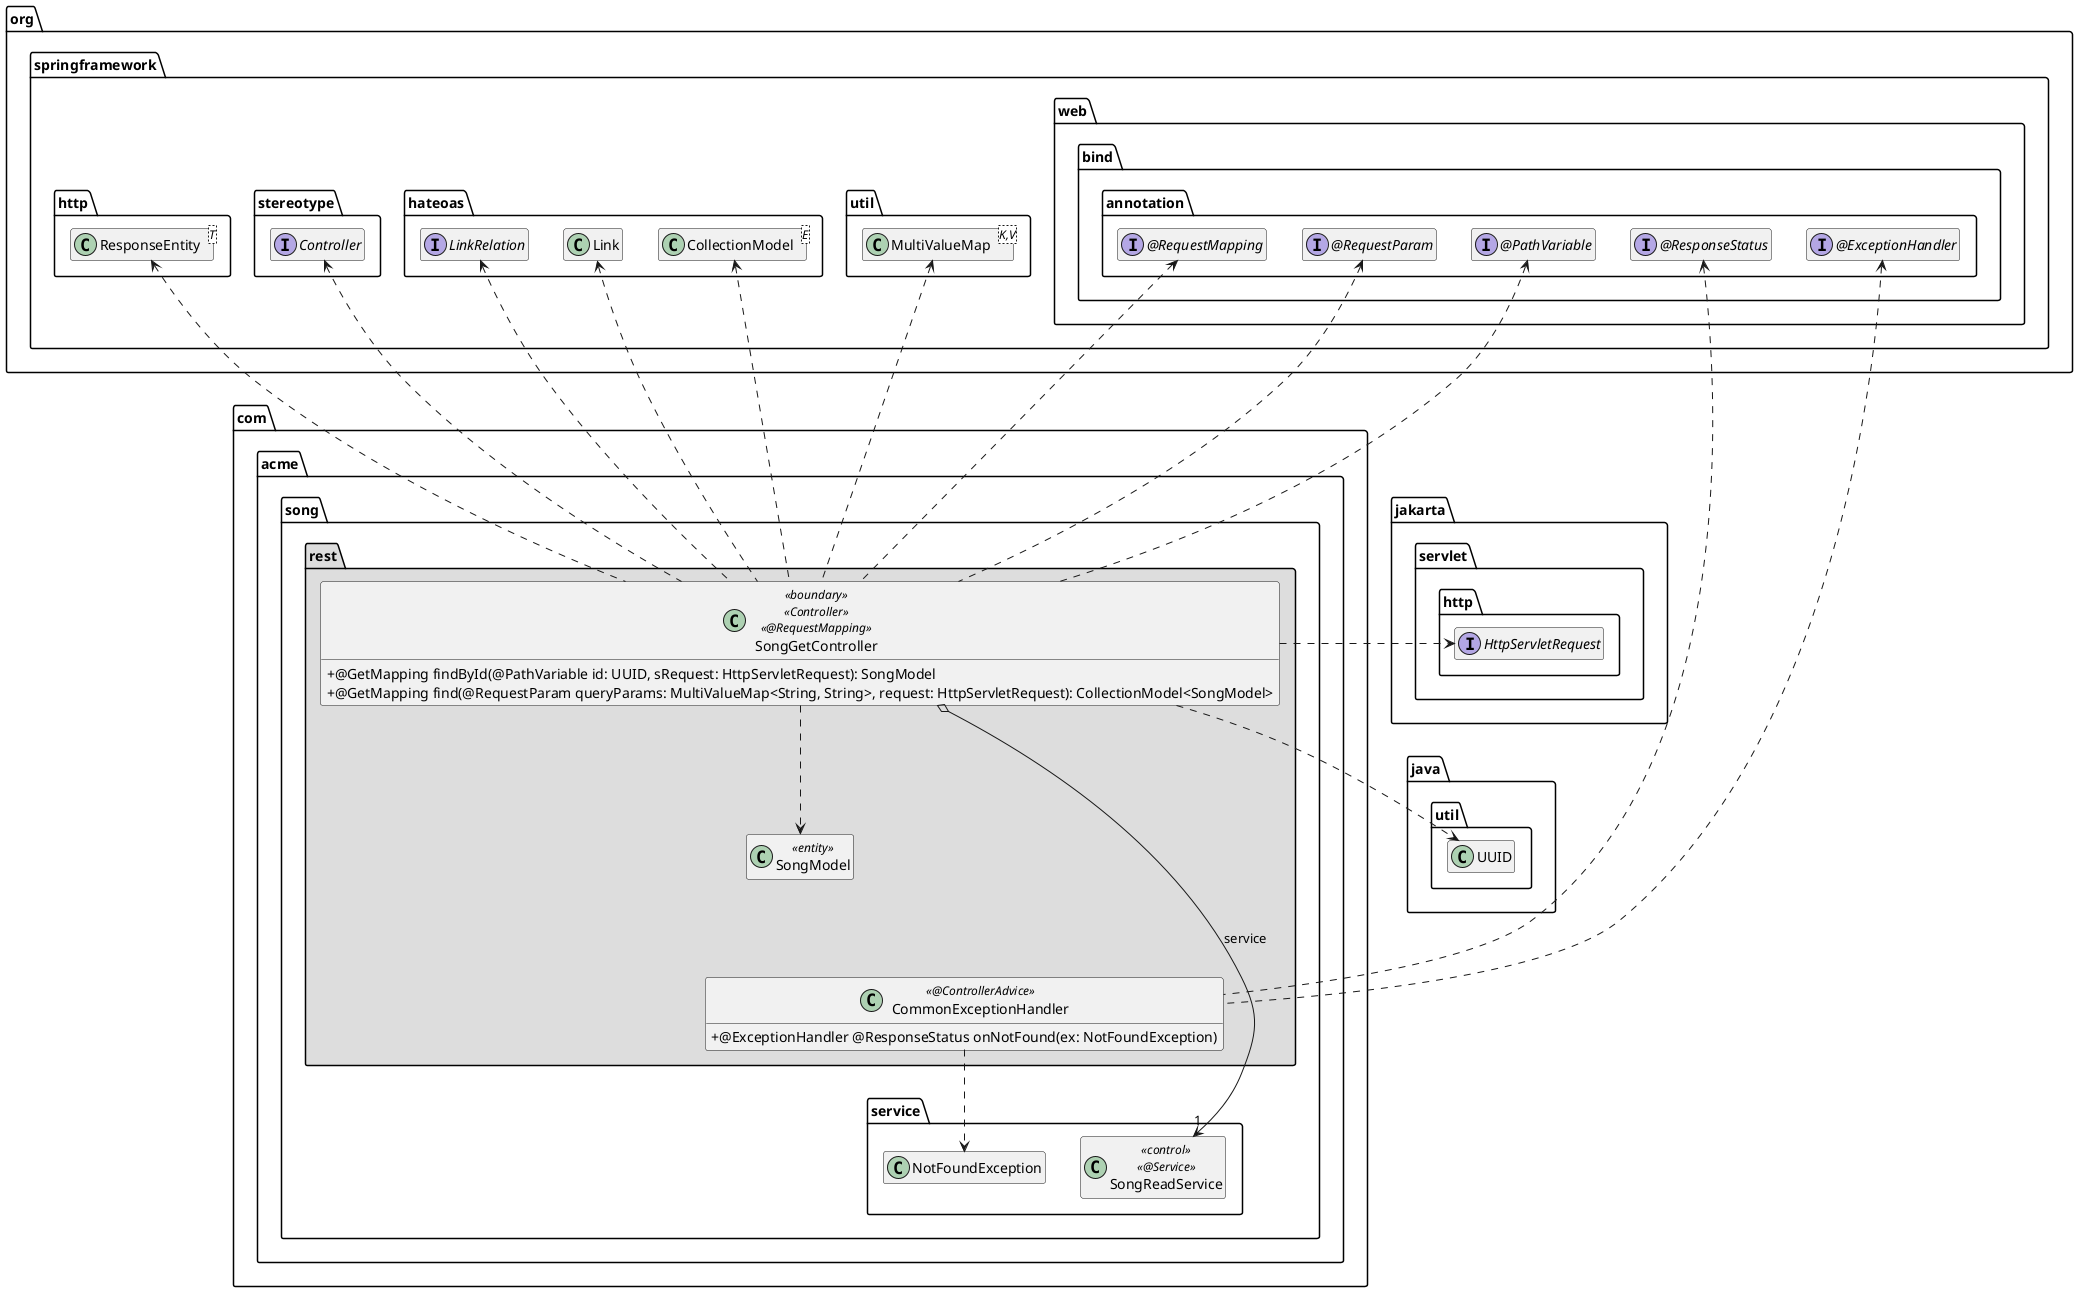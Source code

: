 @startuml SongGetController
skinparam classAttributeIconSize 0
package org.springframework {
    package web.bind.annotation {
        interface "@RequestMapping" as RequestMapping
        interface "@PathVariable" as PathVariable
        interface "@RequestParam" as RequestParam
        interface "@ExceptionHandler" as ExceptionHandler
        interface "@ResponseStatus" as ResponseStatus
    }
    package http {
        class ResponseEntity<T>
    }
    package stereotype {
    interface Controller
    }
    package hateoas {
        class CollectionModel<E>
        class Link
        interface LinkRelation
    }
    package util {
        class MultiValueMap<K,V>
    }
}

package jakarta.servlet.http {
    interface HttpServletRequest
}

package java.util {
    class UUID

    UUID .up[hidden].> HttpServletRequest
}

package com.acme.song {
    package service {
        class SongReadService << control >> << @Service >>
        class NotFoundException
    }
    package rest #DDDDDD {
        class SongModel <<entity>>
        class SongGetController << boundary >> << Controller >> << @RequestMapping >> {
            + @GetMapping findById(@PathVariable id: UUID, sRequest: HttpServletRequest): SongModel
            + @GetMapping find(@RequestParam queryParams: MultiValueMap<String, String>, request: HttpServletRequest): CollectionModel<SongModel>
        }
        class CommonExceptionHandler << @ControllerAdvice >> {
            + @ExceptionHandler @ResponseStatus onNotFound(ex: NotFoundException)
        }
        SongGetController o--> "1" SongReadService : service
        SongGetController ..> SongModel
        SongGetController .up.> Controller
        SongGetController .up.> RequestMapping
        SongGetController .up.> PathVariable
        SongGetController .up.> RequestParam
        SongGetController .up.> ResponseEntity
        SongGetController .up.> MultiValueMap
        SongGetController .up.> CollectionModel
        SongGetController .up.> Link
        SongGetController .up.> LinkRelation
        SongGetController .right.> HttpServletRequest
        CommonExceptionHandler .up.> ExceptionHandler
        CommonExceptionHandler .up.> ResponseStatus
        CommonExceptionHandler ..> NotFoundException
        CommonExceptionHandler .up[hidden].> SongModel
        SongGetController .right.> UUID
        SongModel .[hidden].> SongReadService
    }
}
hide empty members
@enduml
